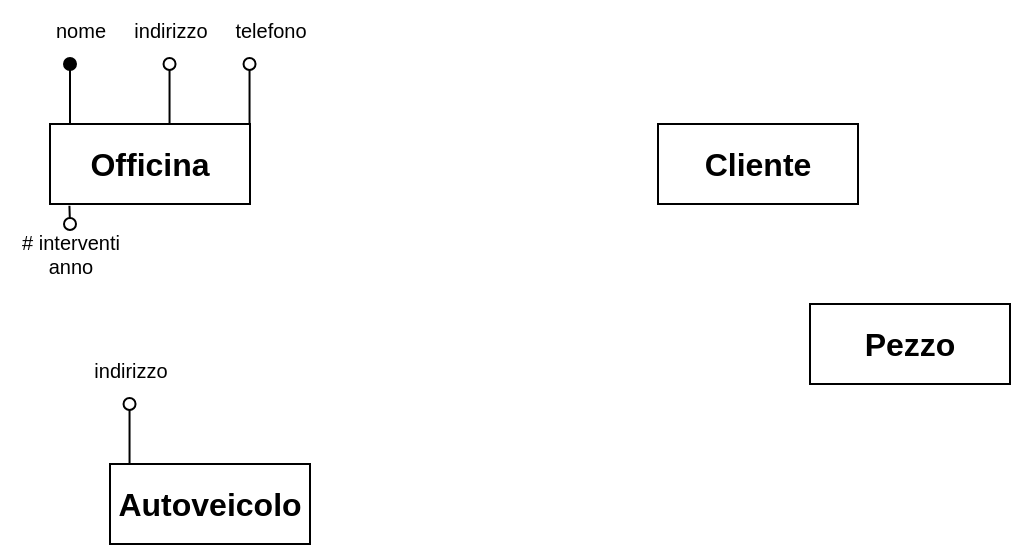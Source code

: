 <mxfile version="22.0.8" type="device">
  <diagram name="Page-1" id="nQuHNrGmEmXZzWEBFyE_">
    <mxGraphModel dx="667" dy="380" grid="1" gridSize="10" guides="1" tooltips="1" connect="1" arrows="1" fold="1" page="1" pageScale="1" pageWidth="827" pageHeight="1169" math="0" shadow="0">
      <root>
        <mxCell id="0" />
        <mxCell id="1" parent="0" />
        <mxCell id="j0V0Wa6WeqkMOaDmnBrw-2" value="Officina" style="whiteSpace=wrap;html=1;align=center;fontSize=16;fontStyle=1" vertex="1" parent="1">
          <mxGeometry x="60" y="80" width="100" height="40" as="geometry" />
        </mxCell>
        <mxCell id="j0V0Wa6WeqkMOaDmnBrw-4" value="Cliente" style="whiteSpace=wrap;html=1;align=center;fontSize=16;fontStyle=1" vertex="1" parent="1">
          <mxGeometry x="364" y="80" width="100" height="40" as="geometry" />
        </mxCell>
        <mxCell id="j0V0Wa6WeqkMOaDmnBrw-5" value="Autoveicolo" style="whiteSpace=wrap;html=1;align=center;fontSize=16;fontStyle=1" vertex="1" parent="1">
          <mxGeometry x="90" y="250" width="100" height="40" as="geometry" />
        </mxCell>
        <mxCell id="j0V0Wa6WeqkMOaDmnBrw-6" value="Pezzo" style="whiteSpace=wrap;html=1;align=center;fontSize=16;fontStyle=1" vertex="1" parent="1">
          <mxGeometry x="440" y="170" width="100" height="40" as="geometry" />
        </mxCell>
        <mxCell id="j0V0Wa6WeqkMOaDmnBrw-7" value="" style="endArrow=oval;html=1;rounded=0;endFill=1;" edge="1" parent="1">
          <mxGeometry width="50" height="50" relative="1" as="geometry">
            <mxPoint x="70" y="80" as="sourcePoint" />
            <mxPoint x="70" y="50" as="targetPoint" />
          </mxGeometry>
        </mxCell>
        <mxCell id="j0V0Wa6WeqkMOaDmnBrw-8" value="nome" style="text;html=1;align=center;verticalAlign=middle;resizable=0;points=[];autosize=1;strokeColor=none;fillColor=none;fontSize=10;" vertex="1" parent="1">
          <mxGeometry x="50" y="18" width="50" height="30" as="geometry" />
        </mxCell>
        <mxCell id="j0V0Wa6WeqkMOaDmnBrw-9" value="" style="endArrow=oval;html=1;rounded=0;endFill=0;" edge="1" parent="1">
          <mxGeometry width="50" height="50" relative="1" as="geometry">
            <mxPoint x="119.77" y="80" as="sourcePoint" />
            <mxPoint x="119.77" y="50" as="targetPoint" />
          </mxGeometry>
        </mxCell>
        <mxCell id="j0V0Wa6WeqkMOaDmnBrw-10" value="indirizzo" style="text;html=1;align=center;verticalAlign=middle;resizable=0;points=[];autosize=1;strokeColor=none;fillColor=none;fontSize=10;" vertex="1" parent="1">
          <mxGeometry x="90" y="18" width="60" height="30" as="geometry" />
        </mxCell>
        <mxCell id="j0V0Wa6WeqkMOaDmnBrw-11" value="" style="endArrow=oval;html=1;rounded=0;endFill=0;" edge="1" parent="1">
          <mxGeometry width="50" height="50" relative="1" as="geometry">
            <mxPoint x="159.77" y="80" as="sourcePoint" />
            <mxPoint x="159.77" y="50" as="targetPoint" />
          </mxGeometry>
        </mxCell>
        <mxCell id="j0V0Wa6WeqkMOaDmnBrw-12" value="telefono" style="text;html=1;align=center;verticalAlign=middle;resizable=0;points=[];autosize=1;strokeColor=none;fillColor=none;fontSize=10;" vertex="1" parent="1">
          <mxGeometry x="140" y="18" width="60" height="30" as="geometry" />
        </mxCell>
        <mxCell id="j0V0Wa6WeqkMOaDmnBrw-13" value="" style="endArrow=oval;html=1;rounded=0;endFill=0;exitX=0.097;exitY=1.023;exitDx=0;exitDy=0;exitPerimeter=0;" edge="1" parent="1" source="j0V0Wa6WeqkMOaDmnBrw-2">
          <mxGeometry width="50" height="50" relative="1" as="geometry">
            <mxPoint x="70.0" y="170" as="sourcePoint" />
            <mxPoint x="70" y="130" as="targetPoint" />
          </mxGeometry>
        </mxCell>
        <mxCell id="j0V0Wa6WeqkMOaDmnBrw-14" value="# interventi&lt;br&gt;anno" style="text;html=1;align=center;verticalAlign=middle;resizable=0;points=[];autosize=1;strokeColor=none;fillColor=none;fontSize=10;" vertex="1" parent="1">
          <mxGeometry x="35" y="125" width="70" height="40" as="geometry" />
        </mxCell>
        <mxCell id="j0V0Wa6WeqkMOaDmnBrw-16" value="" style="endArrow=oval;html=1;rounded=0;endFill=0;" edge="1" parent="1">
          <mxGeometry width="50" height="50" relative="1" as="geometry">
            <mxPoint x="99.77" y="250" as="sourcePoint" />
            <mxPoint x="99.77" y="220" as="targetPoint" />
          </mxGeometry>
        </mxCell>
        <mxCell id="j0V0Wa6WeqkMOaDmnBrw-17" value="indirizzo" style="text;html=1;align=center;verticalAlign=middle;resizable=0;points=[];autosize=1;strokeColor=none;fillColor=none;fontSize=10;" vertex="1" parent="1">
          <mxGeometry x="70" y="188" width="60" height="30" as="geometry" />
        </mxCell>
      </root>
    </mxGraphModel>
  </diagram>
</mxfile>
